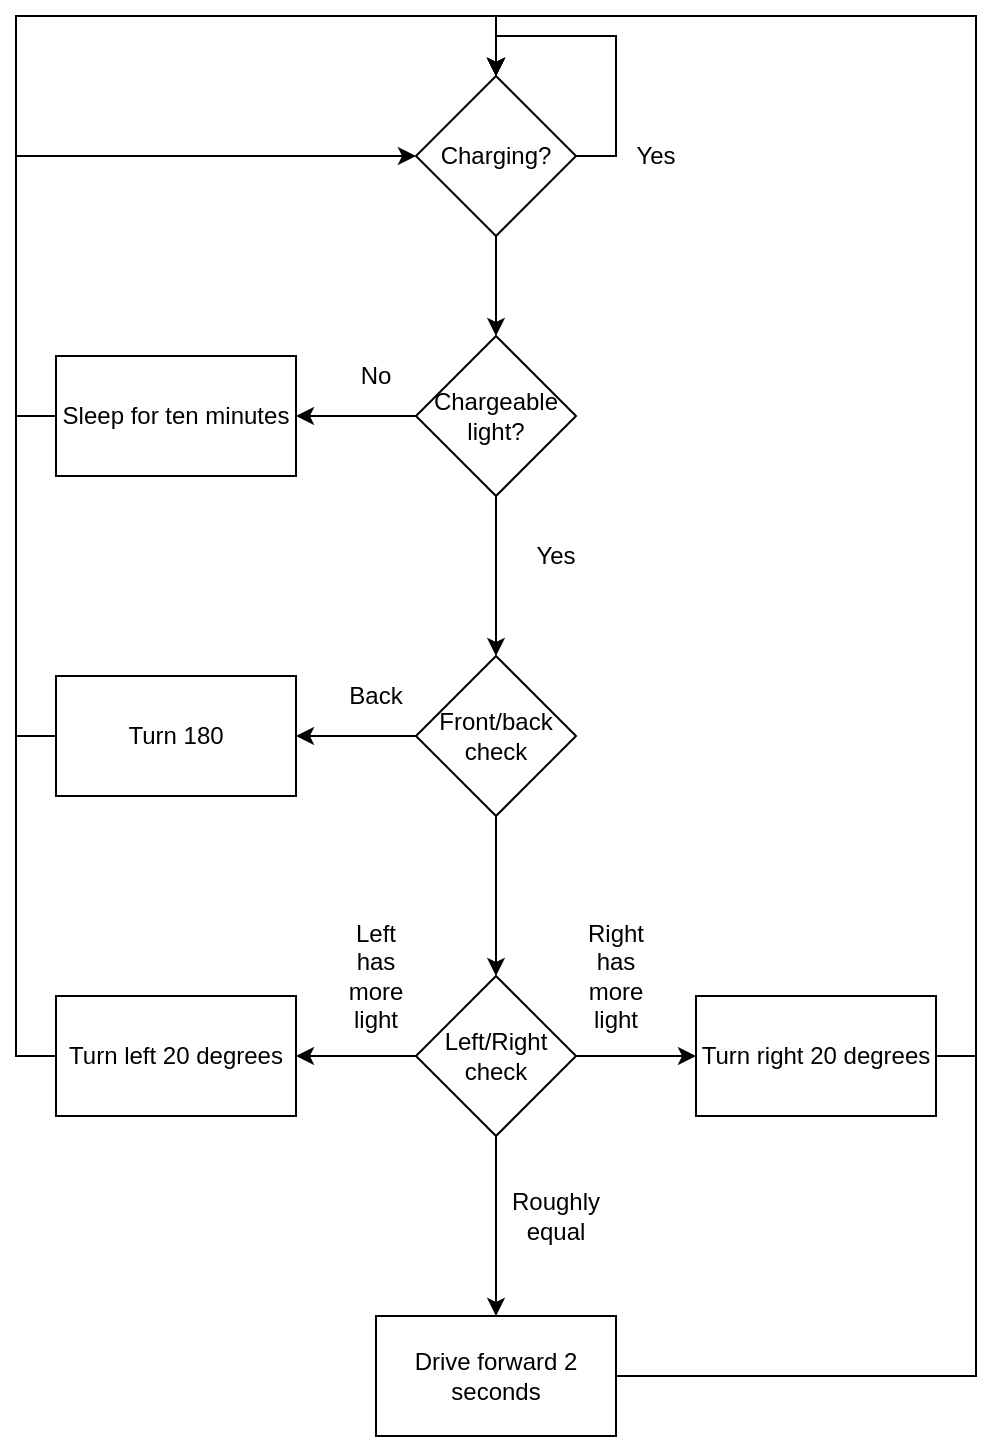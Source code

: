 <mxfile version="14.5.10" type="github">
  <diagram name="Page-1" id="edf60f1a-56cd-e834-aa8a-f176f3a09ee4">
    <mxGraphModel dx="1422" dy="762" grid="1" gridSize="10" guides="1" tooltips="1" connect="1" arrows="1" fold="1" page="1" pageScale="1" pageWidth="1100" pageHeight="850" background="#ffffff" math="0" shadow="0">
      <root>
        <mxCell id="0" />
        <mxCell id="1" parent="0" />
        <mxCell id="YIvmek2fyZ96y0kqWUnA-6" value="" style="edgeStyle=orthogonalEdgeStyle;rounded=0;orthogonalLoop=1;jettySize=auto;html=1;" edge="1" parent="1" source="YIvmek2fyZ96y0kqWUnA-1" target="YIvmek2fyZ96y0kqWUnA-5">
          <mxGeometry relative="1" as="geometry" />
        </mxCell>
        <mxCell id="YIvmek2fyZ96y0kqWUnA-1" value="Charging?" style="rhombus;whiteSpace=wrap;html=1;" vertex="1" parent="1">
          <mxGeometry x="420" y="110" width="80" height="80" as="geometry" />
        </mxCell>
        <mxCell id="YIvmek2fyZ96y0kqWUnA-3" value="Yes" style="text;html=1;strokeColor=none;fillColor=none;align=center;verticalAlign=middle;whiteSpace=wrap;rounded=0;" vertex="1" parent="1">
          <mxGeometry x="520" y="140" width="40" height="20" as="geometry" />
        </mxCell>
        <mxCell id="YIvmek2fyZ96y0kqWUnA-9" value="" style="edgeStyle=orthogonalEdgeStyle;rounded=0;orthogonalLoop=1;jettySize=auto;html=1;" edge="1" parent="1" source="YIvmek2fyZ96y0kqWUnA-5" target="YIvmek2fyZ96y0kqWUnA-8">
          <mxGeometry relative="1" as="geometry" />
        </mxCell>
        <mxCell id="YIvmek2fyZ96y0kqWUnA-26" value="" style="edgeStyle=orthogonalEdgeStyle;rounded=0;orthogonalLoop=1;jettySize=auto;html=1;" edge="1" parent="1" source="YIvmek2fyZ96y0kqWUnA-5" target="YIvmek2fyZ96y0kqWUnA-25">
          <mxGeometry relative="1" as="geometry" />
        </mxCell>
        <mxCell id="YIvmek2fyZ96y0kqWUnA-5" value="Chargeable light?" style="rhombus;whiteSpace=wrap;html=1;" vertex="1" parent="1">
          <mxGeometry x="420" y="240" width="80" height="80" as="geometry" />
        </mxCell>
        <mxCell id="YIvmek2fyZ96y0kqWUnA-47" style="edgeStyle=orthogonalEdgeStyle;rounded=0;orthogonalLoop=1;jettySize=auto;html=1;exitX=0;exitY=0.5;exitDx=0;exitDy=0;entryX=0;entryY=0.5;entryDx=0;entryDy=0;" edge="1" parent="1" source="YIvmek2fyZ96y0kqWUnA-8" target="YIvmek2fyZ96y0kqWUnA-1">
          <mxGeometry relative="1" as="geometry" />
        </mxCell>
        <mxCell id="YIvmek2fyZ96y0kqWUnA-8" value="Sleep for ten minutes" style="whiteSpace=wrap;html=1;" vertex="1" parent="1">
          <mxGeometry x="240" y="250" width="120" height="60" as="geometry" />
        </mxCell>
        <mxCell id="YIvmek2fyZ96y0kqWUnA-28" value="" style="edgeStyle=orthogonalEdgeStyle;rounded=0;orthogonalLoop=1;jettySize=auto;html=1;" edge="1" parent="1" source="YIvmek2fyZ96y0kqWUnA-25" target="YIvmek2fyZ96y0kqWUnA-27">
          <mxGeometry relative="1" as="geometry" />
        </mxCell>
        <mxCell id="YIvmek2fyZ96y0kqWUnA-37" value="" style="edgeStyle=orthogonalEdgeStyle;rounded=0;orthogonalLoop=1;jettySize=auto;html=1;" edge="1" parent="1" source="YIvmek2fyZ96y0kqWUnA-25" target="YIvmek2fyZ96y0kqWUnA-36">
          <mxGeometry relative="1" as="geometry" />
        </mxCell>
        <mxCell id="YIvmek2fyZ96y0kqWUnA-25" value="Front/back check" style="rhombus;whiteSpace=wrap;html=1;" vertex="1" parent="1">
          <mxGeometry x="420" y="400" width="80" height="80" as="geometry" />
        </mxCell>
        <mxCell id="YIvmek2fyZ96y0kqWUnA-29" style="edgeStyle=orthogonalEdgeStyle;rounded=0;orthogonalLoop=1;jettySize=auto;html=1;exitX=0;exitY=0.5;exitDx=0;exitDy=0;entryX=0.5;entryY=0;entryDx=0;entryDy=0;" edge="1" parent="1" source="YIvmek2fyZ96y0kqWUnA-27" target="YIvmek2fyZ96y0kqWUnA-1">
          <mxGeometry relative="1" as="geometry">
            <Array as="points">
              <mxPoint x="220" y="440" />
              <mxPoint x="220" y="80" />
              <mxPoint x="460" y="80" />
            </Array>
          </mxGeometry>
        </mxCell>
        <mxCell id="YIvmek2fyZ96y0kqWUnA-27" value="Turn 180" style="whiteSpace=wrap;html=1;" vertex="1" parent="1">
          <mxGeometry x="240" y="410" width="120" height="60" as="geometry" />
        </mxCell>
        <mxCell id="YIvmek2fyZ96y0kqWUnA-30" style="edgeStyle=orthogonalEdgeStyle;rounded=0;orthogonalLoop=1;jettySize=auto;html=1;exitX=1;exitY=0.5;exitDx=0;exitDy=0;entryX=0.5;entryY=0;entryDx=0;entryDy=0;" edge="1" parent="1" source="YIvmek2fyZ96y0kqWUnA-1" target="YIvmek2fyZ96y0kqWUnA-1">
          <mxGeometry relative="1" as="geometry">
            <Array as="points">
              <mxPoint x="520" y="150" />
              <mxPoint x="520" y="90" />
              <mxPoint x="460" y="90" />
            </Array>
          </mxGeometry>
        </mxCell>
        <mxCell id="YIvmek2fyZ96y0kqWUnA-33" value="No" style="text;html=1;strokeColor=none;fillColor=none;align=center;verticalAlign=middle;whiteSpace=wrap;rounded=0;" vertex="1" parent="1">
          <mxGeometry x="380" y="250" width="40" height="20" as="geometry" />
        </mxCell>
        <mxCell id="YIvmek2fyZ96y0kqWUnA-34" value="Yes" style="text;html=1;strokeColor=none;fillColor=none;align=center;verticalAlign=middle;whiteSpace=wrap;rounded=0;" vertex="1" parent="1">
          <mxGeometry x="470" y="340" width="40" height="20" as="geometry" />
        </mxCell>
        <mxCell id="YIvmek2fyZ96y0kqWUnA-35" value="Back" style="text;html=1;strokeColor=none;fillColor=none;align=center;verticalAlign=middle;whiteSpace=wrap;rounded=0;" vertex="1" parent="1">
          <mxGeometry x="380" y="410" width="40" height="20" as="geometry" />
        </mxCell>
        <mxCell id="YIvmek2fyZ96y0kqWUnA-39" value="" style="edgeStyle=orthogonalEdgeStyle;rounded=0;orthogonalLoop=1;jettySize=auto;html=1;" edge="1" parent="1" source="YIvmek2fyZ96y0kqWUnA-36" target="YIvmek2fyZ96y0kqWUnA-38">
          <mxGeometry relative="1" as="geometry" />
        </mxCell>
        <mxCell id="YIvmek2fyZ96y0kqWUnA-41" value="" style="edgeStyle=orthogonalEdgeStyle;rounded=0;orthogonalLoop=1;jettySize=auto;html=1;" edge="1" parent="1" source="YIvmek2fyZ96y0kqWUnA-36" target="YIvmek2fyZ96y0kqWUnA-40">
          <mxGeometry relative="1" as="geometry" />
        </mxCell>
        <mxCell id="YIvmek2fyZ96y0kqWUnA-43" value="" style="edgeStyle=orthogonalEdgeStyle;rounded=0;orthogonalLoop=1;jettySize=auto;html=1;" edge="1" parent="1" source="YIvmek2fyZ96y0kqWUnA-36" target="YIvmek2fyZ96y0kqWUnA-42">
          <mxGeometry relative="1" as="geometry" />
        </mxCell>
        <mxCell id="YIvmek2fyZ96y0kqWUnA-36" value="Left/Right check" style="rhombus;whiteSpace=wrap;html=1;" vertex="1" parent="1">
          <mxGeometry x="420" y="560" width="80" height="80" as="geometry" />
        </mxCell>
        <mxCell id="YIvmek2fyZ96y0kqWUnA-46" style="edgeStyle=orthogonalEdgeStyle;rounded=0;orthogonalLoop=1;jettySize=auto;html=1;exitX=0;exitY=0.5;exitDx=0;exitDy=0;entryX=0.5;entryY=0;entryDx=0;entryDy=0;" edge="1" parent="1" source="YIvmek2fyZ96y0kqWUnA-38" target="YIvmek2fyZ96y0kqWUnA-1">
          <mxGeometry relative="1" as="geometry">
            <Array as="points">
              <mxPoint x="220" y="600" />
              <mxPoint x="220" y="80" />
              <mxPoint x="460" y="80" />
            </Array>
          </mxGeometry>
        </mxCell>
        <mxCell id="YIvmek2fyZ96y0kqWUnA-38" value="Turn left 20 degrees" style="whiteSpace=wrap;html=1;" vertex="1" parent="1">
          <mxGeometry x="240" y="570" width="120" height="60" as="geometry" />
        </mxCell>
        <mxCell id="YIvmek2fyZ96y0kqWUnA-48" style="edgeStyle=orthogonalEdgeStyle;rounded=0;orthogonalLoop=1;jettySize=auto;html=1;exitX=1;exitY=0.5;exitDx=0;exitDy=0;entryX=0.5;entryY=0;entryDx=0;entryDy=0;" edge="1" parent="1" source="YIvmek2fyZ96y0kqWUnA-40" target="YIvmek2fyZ96y0kqWUnA-1">
          <mxGeometry relative="1" as="geometry">
            <Array as="points">
              <mxPoint x="700" y="600" />
              <mxPoint x="700" y="80" />
              <mxPoint x="460" y="80" />
            </Array>
          </mxGeometry>
        </mxCell>
        <mxCell id="YIvmek2fyZ96y0kqWUnA-40" value="Turn right 20 degrees" style="whiteSpace=wrap;html=1;" vertex="1" parent="1">
          <mxGeometry x="560" y="570" width="120" height="60" as="geometry" />
        </mxCell>
        <mxCell id="YIvmek2fyZ96y0kqWUnA-50" style="edgeStyle=orthogonalEdgeStyle;rounded=0;orthogonalLoop=1;jettySize=auto;html=1;exitX=1;exitY=0.5;exitDx=0;exitDy=0;entryX=0.5;entryY=0;entryDx=0;entryDy=0;" edge="1" parent="1" source="YIvmek2fyZ96y0kqWUnA-42" target="YIvmek2fyZ96y0kqWUnA-1">
          <mxGeometry relative="1" as="geometry">
            <Array as="points">
              <mxPoint x="700" y="760" />
              <mxPoint x="700" y="80" />
              <mxPoint x="460" y="80" />
            </Array>
          </mxGeometry>
        </mxCell>
        <mxCell id="YIvmek2fyZ96y0kqWUnA-42" value="Drive forward 2 seconds" style="whiteSpace=wrap;html=1;" vertex="1" parent="1">
          <mxGeometry x="400" y="730" width="120" height="60" as="geometry" />
        </mxCell>
        <mxCell id="YIvmek2fyZ96y0kqWUnA-44" value="Left has more light" style="text;html=1;strokeColor=none;fillColor=none;align=center;verticalAlign=middle;whiteSpace=wrap;rounded=0;" vertex="1" parent="1">
          <mxGeometry x="380" y="550" width="40" height="20" as="geometry" />
        </mxCell>
        <mxCell id="YIvmek2fyZ96y0kqWUnA-45" value="Right has more light" style="text;html=1;strokeColor=none;fillColor=none;align=center;verticalAlign=middle;whiteSpace=wrap;rounded=0;" vertex="1" parent="1">
          <mxGeometry x="500" y="550" width="40" height="20" as="geometry" />
        </mxCell>
        <mxCell id="YIvmek2fyZ96y0kqWUnA-49" value="Roughly equal" style="text;html=1;strokeColor=none;fillColor=none;align=center;verticalAlign=middle;whiteSpace=wrap;rounded=0;" vertex="1" parent="1">
          <mxGeometry x="470" y="670" width="40" height="20" as="geometry" />
        </mxCell>
      </root>
    </mxGraphModel>
  </diagram>
</mxfile>
